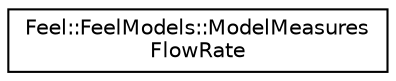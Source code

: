 digraph "Graphical Class Hierarchy"
{
 // LATEX_PDF_SIZE
  edge [fontname="Helvetica",fontsize="10",labelfontname="Helvetica",labelfontsize="10"];
  node [fontname="Helvetica",fontsize="10",shape=record];
  rankdir="LR";
  Node0 [label="Feel::FeelModels::ModelMeasures\lFlowRate",height=0.2,width=0.4,color="black", fillcolor="white", style="filled",URL="$classFeel_1_1FeelModels_1_1ModelMeasuresFlowRate.html",tooltip=" "];
}
